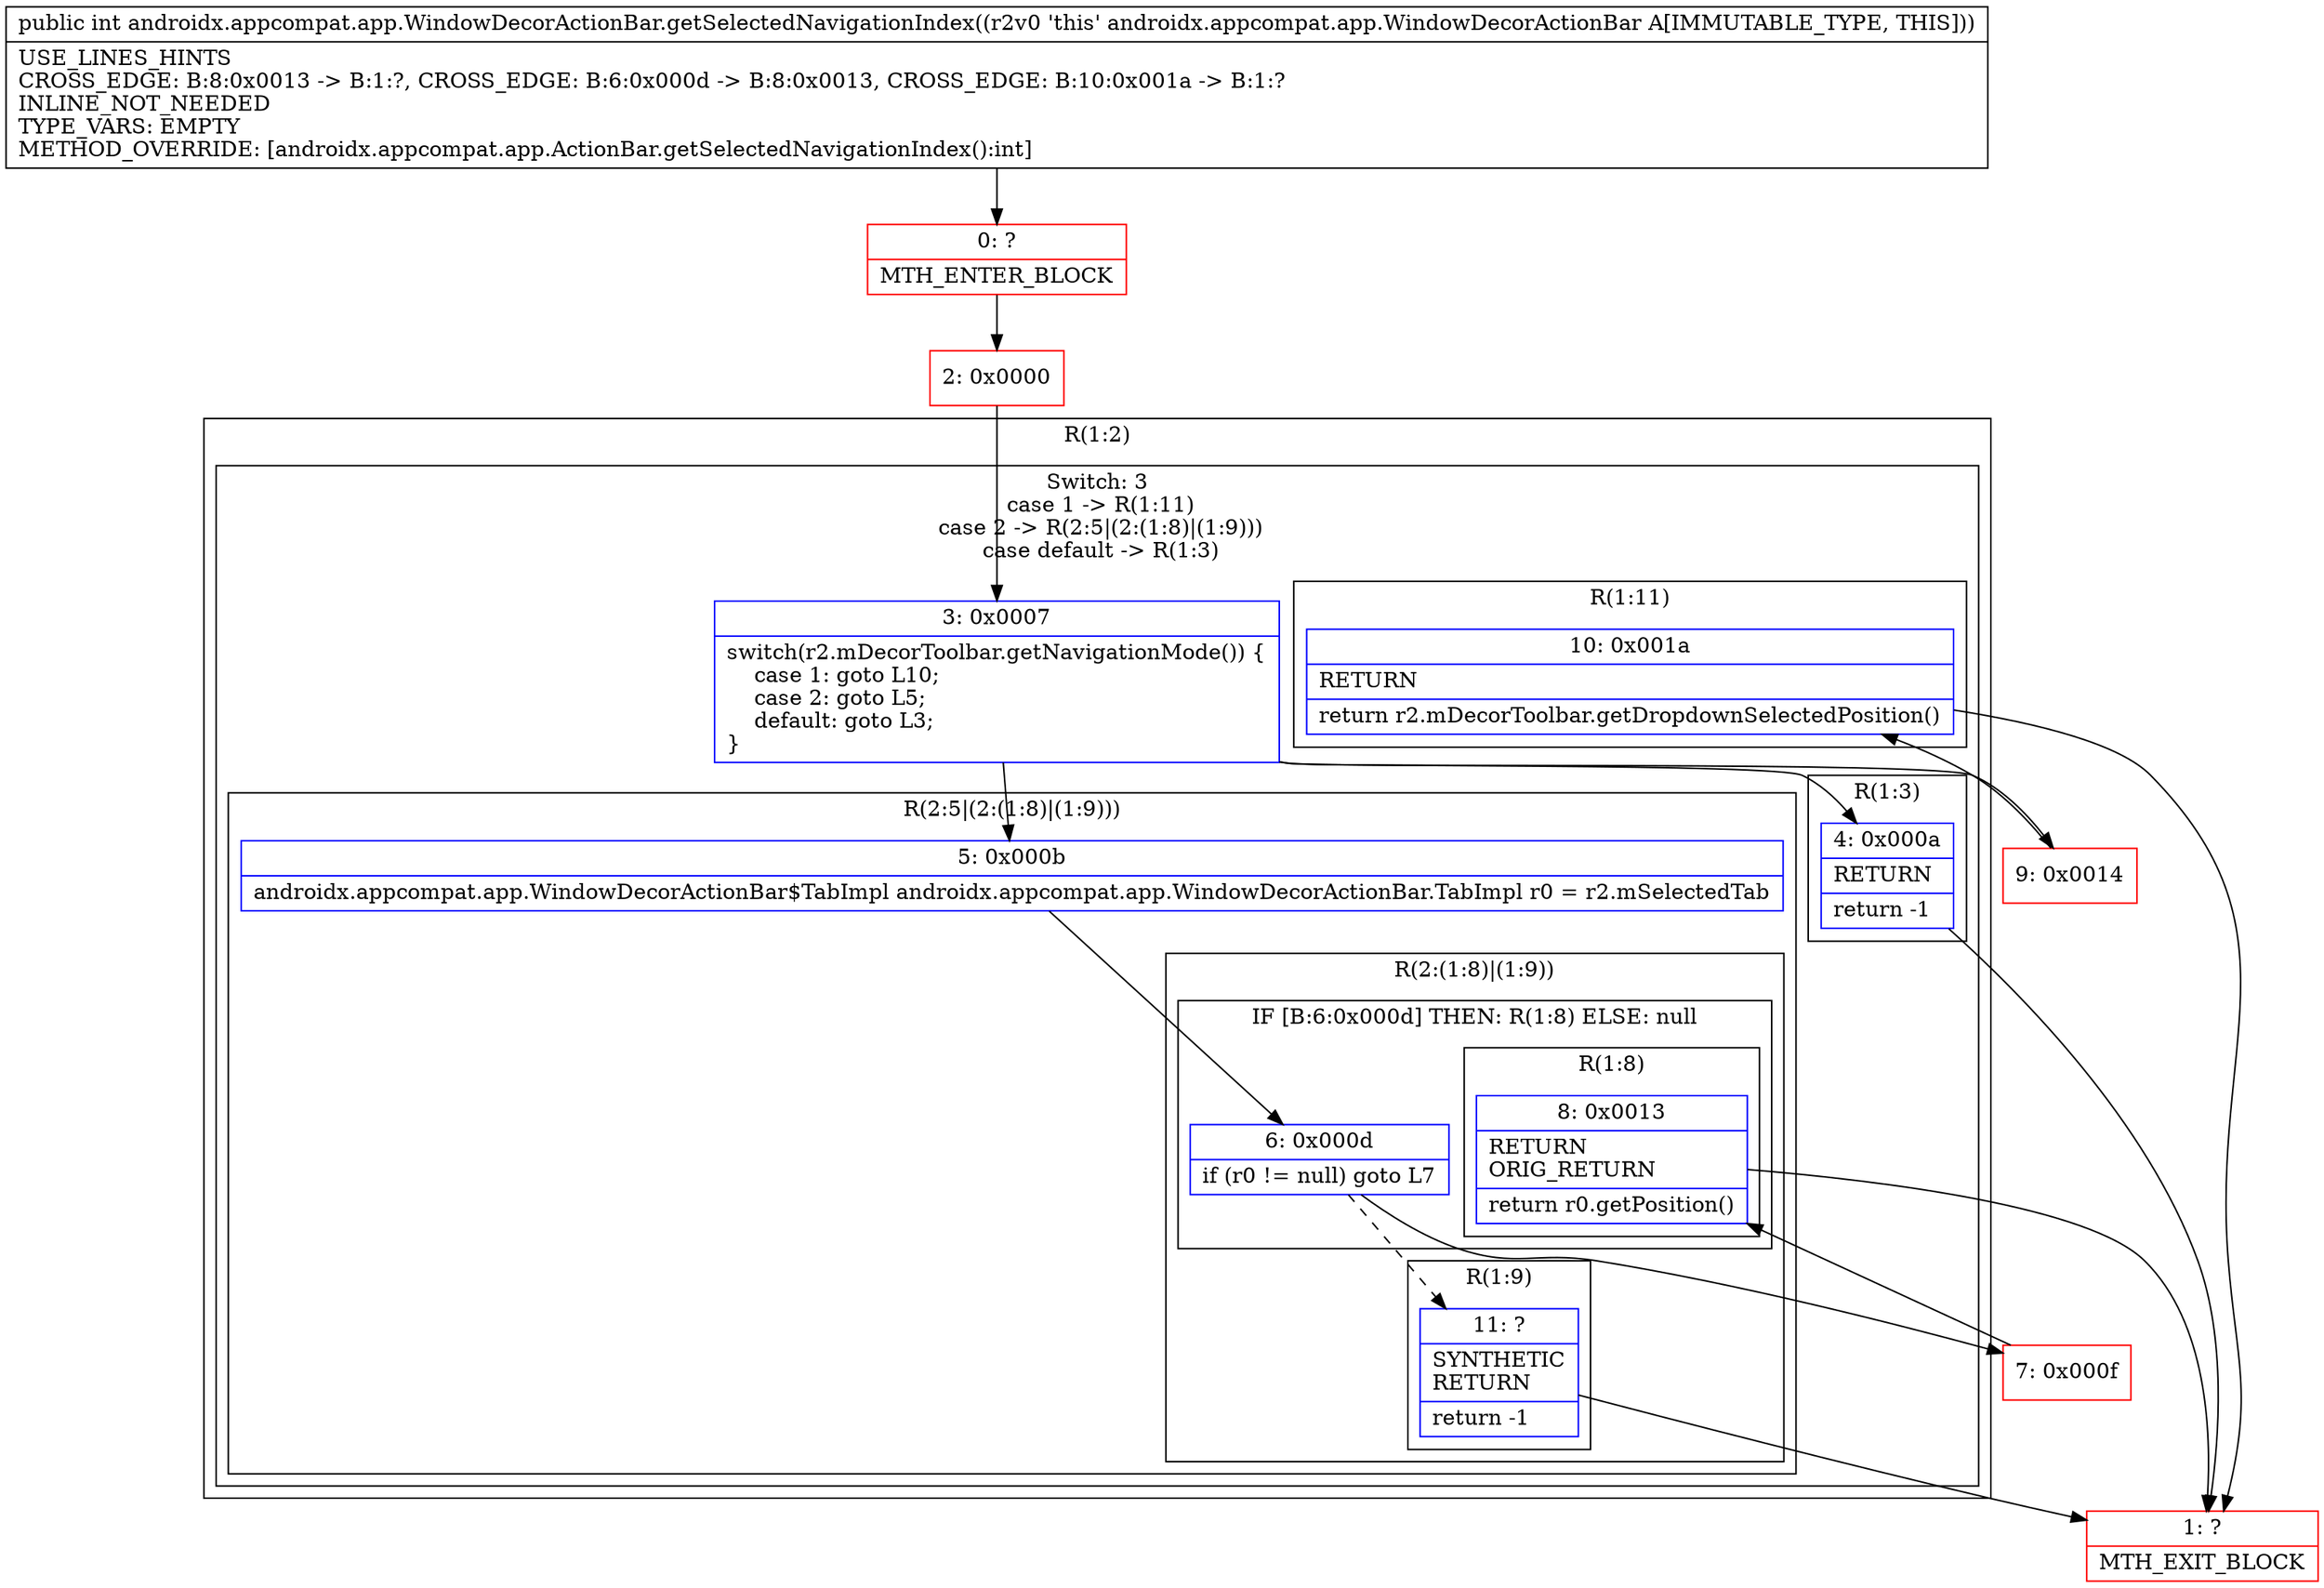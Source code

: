 digraph "CFG forandroidx.appcompat.app.WindowDecorActionBar.getSelectedNavigationIndex()I" {
subgraph cluster_Region_1238032040 {
label = "R(1:2)";
node [shape=record,color=blue];
subgraph cluster_SwitchRegion_891270054 {
label = "Switch: 3
 case 1 -> R(1:11)
 case 2 -> R(2:5|(2:(1:8)|(1:9)))
 case default -> R(1:3)";
node [shape=record,color=blue];
Node_3 [shape=record,label="{3\:\ 0x0007|switch(r2.mDecorToolbar.getNavigationMode()) \{\l    case 1: goto L10;\l    case 2: goto L5;\l    default: goto L3;\l\}\l}"];
subgraph cluster_Region_289238229 {
label = "R(1:11)";
node [shape=record,color=blue];
Node_10 [shape=record,label="{10\:\ 0x001a|RETURN\l|return r2.mDecorToolbar.getDropdownSelectedPosition()\l}"];
}
subgraph cluster_Region_52461497 {
label = "R(2:5|(2:(1:8)|(1:9)))";
node [shape=record,color=blue];
Node_5 [shape=record,label="{5\:\ 0x000b|androidx.appcompat.app.WindowDecorActionBar$TabImpl androidx.appcompat.app.WindowDecorActionBar.TabImpl r0 = r2.mSelectedTab\l}"];
subgraph cluster_Region_24125563 {
label = "R(2:(1:8)|(1:9))";
node [shape=record,color=blue];
subgraph cluster_IfRegion_670559628 {
label = "IF [B:6:0x000d] THEN: R(1:8) ELSE: null";
node [shape=record,color=blue];
Node_6 [shape=record,label="{6\:\ 0x000d|if (r0 != null) goto L7\l}"];
subgraph cluster_Region_402825604 {
label = "R(1:8)";
node [shape=record,color=blue];
Node_8 [shape=record,label="{8\:\ 0x0013|RETURN\lORIG_RETURN\l|return r0.getPosition()\l}"];
}
}
subgraph cluster_Region_516985187 {
label = "R(1:9)";
node [shape=record,color=blue];
Node_11 [shape=record,label="{11\:\ ?|SYNTHETIC\lRETURN\l|return \-1\l}"];
}
}
}
subgraph cluster_Region_1444582300 {
label = "R(1:3)";
node [shape=record,color=blue];
Node_4 [shape=record,label="{4\:\ 0x000a|RETURN\l|return \-1\l}"];
}
}
}
Node_0 [shape=record,color=red,label="{0\:\ ?|MTH_ENTER_BLOCK\l}"];
Node_2 [shape=record,color=red,label="{2\:\ 0x0000}"];
Node_1 [shape=record,color=red,label="{1\:\ ?|MTH_EXIT_BLOCK\l}"];
Node_7 [shape=record,color=red,label="{7\:\ 0x000f}"];
Node_9 [shape=record,color=red,label="{9\:\ 0x0014}"];
MethodNode[shape=record,label="{public int androidx.appcompat.app.WindowDecorActionBar.getSelectedNavigationIndex((r2v0 'this' androidx.appcompat.app.WindowDecorActionBar A[IMMUTABLE_TYPE, THIS]))  | USE_LINES_HINTS\lCROSS_EDGE: B:8:0x0013 \-\> B:1:?, CROSS_EDGE: B:6:0x000d \-\> B:8:0x0013, CROSS_EDGE: B:10:0x001a \-\> B:1:?\lINLINE_NOT_NEEDED\lTYPE_VARS: EMPTY\lMETHOD_OVERRIDE: [androidx.appcompat.app.ActionBar.getSelectedNavigationIndex():int]\l}"];
MethodNode -> Node_0;Node_3 -> Node_4;
Node_3 -> Node_5;
Node_3 -> Node_9;
Node_10 -> Node_1;
Node_5 -> Node_6;
Node_6 -> Node_7;
Node_6 -> Node_11[style=dashed];
Node_8 -> Node_1;
Node_11 -> Node_1;
Node_4 -> Node_1;
Node_0 -> Node_2;
Node_2 -> Node_3;
Node_7 -> Node_8;
Node_9 -> Node_10;
}

